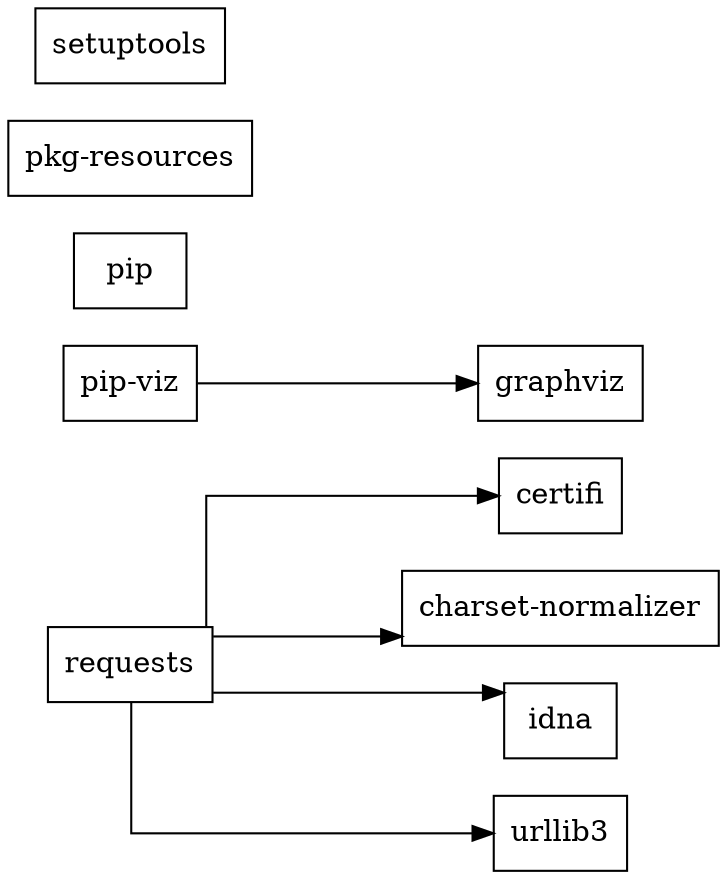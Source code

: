 digraph dependencies {
	graph [mclimit=4.0 rankdir=LR ranksep=1.0 splines=ortho]
	node [shape=rectangle]
	certifi [label=certifi]
	"charset-normalizer" [label="charset-normalizer"]
	graphviz [label=graphviz]
	idna [label=idna]
	pip [label=pip]
	"pip-viz" [label="pip-viz"]
	"pip-viz" -> graphviz
	"pkg-resources" [label="pkg-resources"]
	requests [label=requests]
	requests -> certifi
	urllib3 [label=urllib3]
	requests -> urllib3
	requests -> idna
	requests -> "charset-normalizer"
	setuptools [label=setuptools]
}
